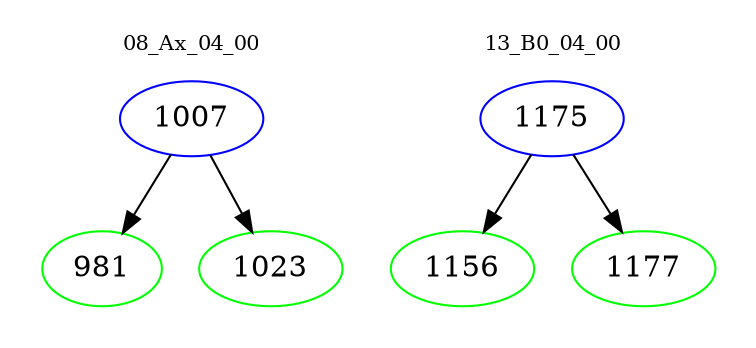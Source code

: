 digraph{
subgraph cluster_0 {
color = white
label = "08_Ax_04_00";
fontsize=10;
T0_1007 [label="1007", color="blue"]
T0_1007 -> T0_981 [color="black"]
T0_981 [label="981", color="green"]
T0_1007 -> T0_1023 [color="black"]
T0_1023 [label="1023", color="green"]
}
subgraph cluster_1 {
color = white
label = "13_B0_04_00";
fontsize=10;
T1_1175 [label="1175", color="blue"]
T1_1175 -> T1_1156 [color="black"]
T1_1156 [label="1156", color="green"]
T1_1175 -> T1_1177 [color="black"]
T1_1177 [label="1177", color="green"]
}
}
